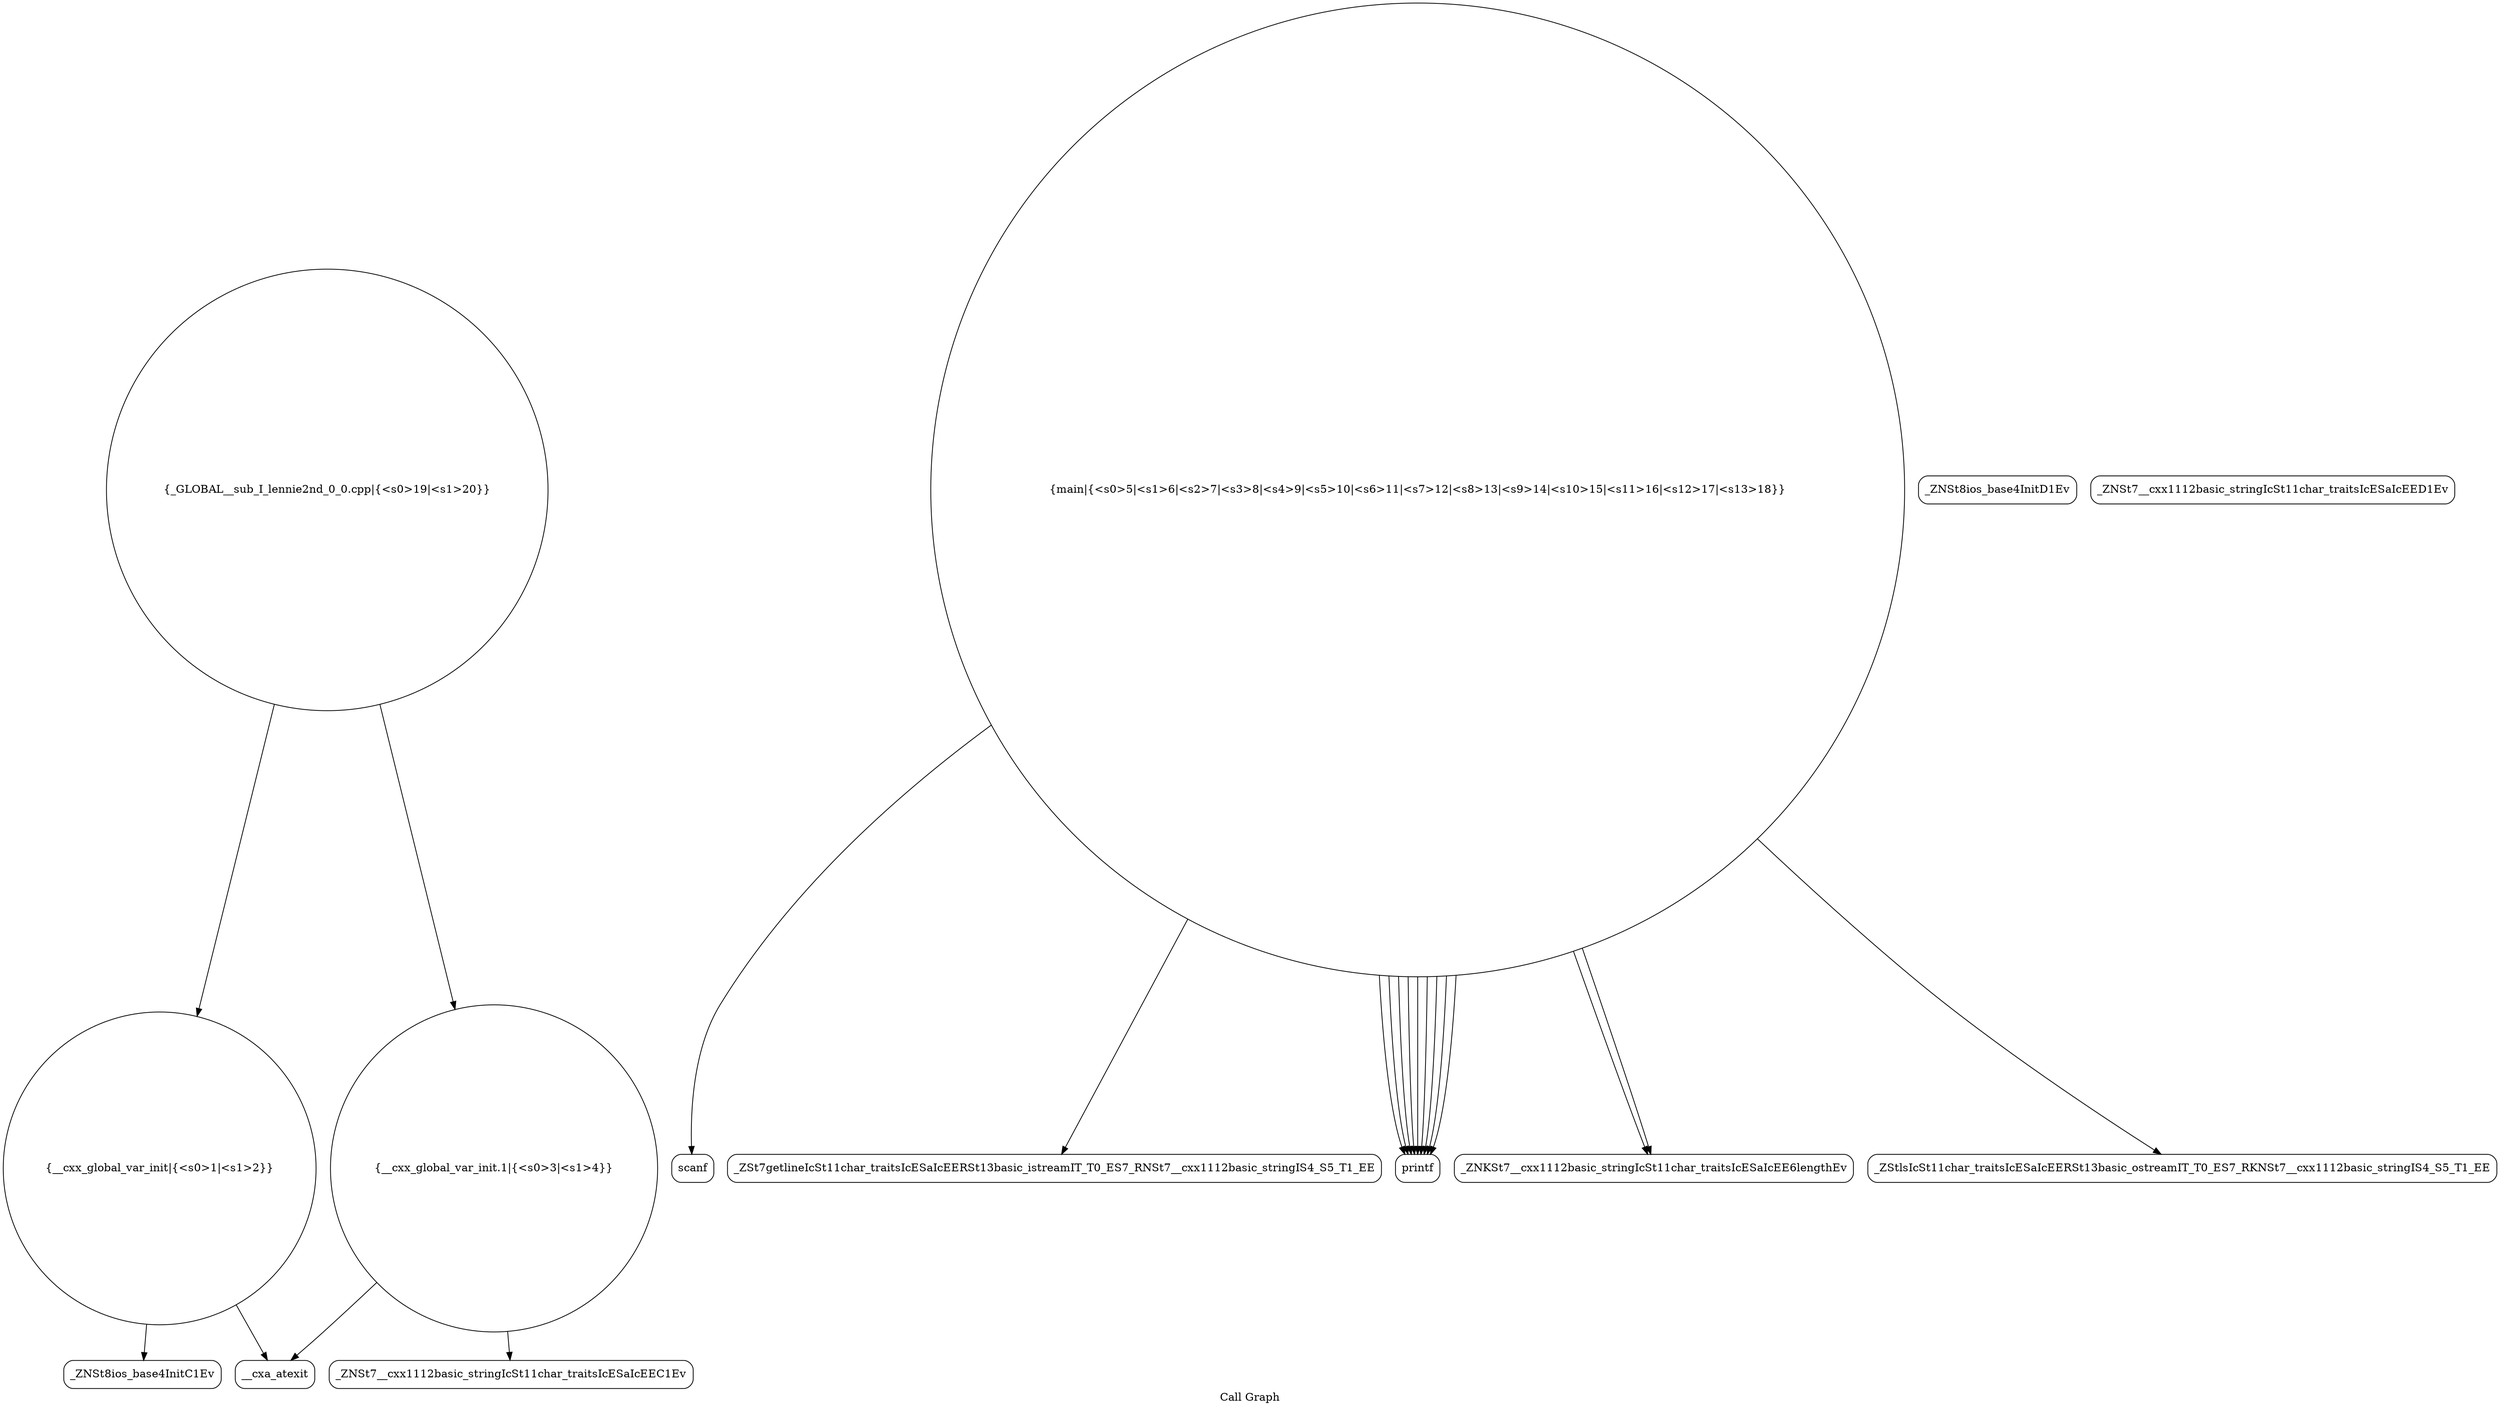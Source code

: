 digraph "Call Graph" {
	label="Call Graph";

	Node0x562bff4cb890 [shape=record,shape=circle,label="{__cxx_global_var_init|{<s0>1|<s1>2}}"];
	Node0x562bff4cb890:s0 -> Node0x562bff4cb910[color=black];
	Node0x562bff4cb890:s1 -> Node0x562bff4f0f50[color=black];
	Node0x562bff4f1150 [shape=record,shape=circle,label="{main|{<s0>5|<s1>6|<s2>7|<s3>8|<s4>9|<s5>10|<s6>11|<s7>12|<s8>13|<s9>14|<s10>15|<s11>16|<s12>17|<s13>18}}"];
	Node0x562bff4f1150:s0 -> Node0x562bff4f11d0[color=black];
	Node0x562bff4f1150:s1 -> Node0x562bff4f1250[color=black];
	Node0x562bff4f1150:s2 -> Node0x562bff4f12d0[color=black];
	Node0x562bff4f1150:s3 -> Node0x562bff4f12d0[color=black];
	Node0x562bff4f1150:s4 -> Node0x562bff4f1350[color=black];
	Node0x562bff4f1150:s5 -> Node0x562bff4f12d0[color=black];
	Node0x562bff4f1150:s6 -> Node0x562bff4f12d0[color=black];
	Node0x562bff4f1150:s7 -> Node0x562bff4f12d0[color=black];
	Node0x562bff4f1150:s8 -> Node0x562bff4f13d0[color=black];
	Node0x562bff4f1150:s9 -> Node0x562bff4f12d0[color=black];
	Node0x562bff4f1150:s10 -> Node0x562bff4f12d0[color=black];
	Node0x562bff4f1150:s11 -> Node0x562bff4f1350[color=black];
	Node0x562bff4f1150:s12 -> Node0x562bff4f12d0[color=black];
	Node0x562bff4f1150:s13 -> Node0x562bff4f12d0[color=black];
	Node0x562bff4f0ed0 [shape=record,shape=Mrecord,label="{_ZNSt8ios_base4InitD1Ev}"];
	Node0x562bff4f1250 [shape=record,shape=Mrecord,label="{_ZSt7getlineIcSt11char_traitsIcESaIcEERSt13basic_istreamIT_T0_ES7_RNSt7__cxx1112basic_stringIS4_S5_T1_EE}"];
	Node0x562bff4f0fd0 [shape=record,shape=circle,label="{__cxx_global_var_init.1|{<s0>3|<s1>4}}"];
	Node0x562bff4f0fd0:s0 -> Node0x562bff4f1050[color=black];
	Node0x562bff4f0fd0:s1 -> Node0x562bff4f0f50[color=black];
	Node0x562bff4f1350 [shape=record,shape=Mrecord,label="{_ZNKSt7__cxx1112basic_stringIcSt11char_traitsIcESaIcEE6lengthEv}"];
	Node0x562bff4f10d0 [shape=record,shape=Mrecord,label="{_ZNSt7__cxx1112basic_stringIcSt11char_traitsIcESaIcEED1Ev}"];
	Node0x562bff4f1450 [shape=record,shape=circle,label="{_GLOBAL__sub_I_lennie2nd_0_0.cpp|{<s0>19|<s1>20}}"];
	Node0x562bff4f1450:s0 -> Node0x562bff4cb890[color=black];
	Node0x562bff4f1450:s1 -> Node0x562bff4f0fd0[color=black];
	Node0x562bff4cb910 [shape=record,shape=Mrecord,label="{_ZNSt8ios_base4InitC1Ev}"];
	Node0x562bff4f11d0 [shape=record,shape=Mrecord,label="{scanf}"];
	Node0x562bff4f0f50 [shape=record,shape=Mrecord,label="{__cxa_atexit}"];
	Node0x562bff4f12d0 [shape=record,shape=Mrecord,label="{printf}"];
	Node0x562bff4f1050 [shape=record,shape=Mrecord,label="{_ZNSt7__cxx1112basic_stringIcSt11char_traitsIcESaIcEEC1Ev}"];
	Node0x562bff4f13d0 [shape=record,shape=Mrecord,label="{_ZStlsIcSt11char_traitsIcESaIcEERSt13basic_ostreamIT_T0_ES7_RKNSt7__cxx1112basic_stringIS4_S5_T1_EE}"];
}
